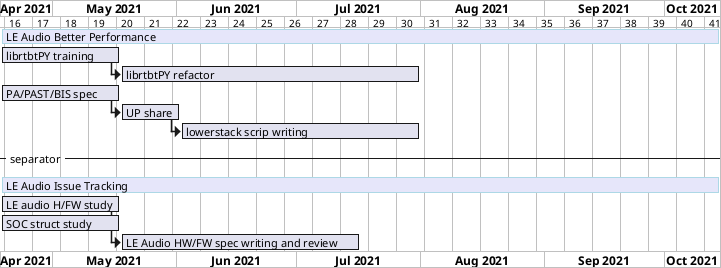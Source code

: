 @startgantt
printscale weekly
Project starts the 18th of april 2021

[LE Audio Better Performance] as [TASK1] lasts 180 days
[TASK1] is colored in Lavender/LightBlue

[librtbtPY training] as [subtask1] lasts 30 days
[librtbtPY refactor] as [subtask2] lasts 75 days
[PA/PAST/BIS spec] as [subtask3] lasts 30 days
[UP share] as [subtask4] lasts 15 days
[lowerstack scrip writing] as [subtask5] lasts 60 days

[subtask1] -> [subtask2]
[subtask3] -> [subtask4]
[subtask4] -> [subtask5]

-- separator --

[LE Audio Issue Tracking] as [TASK2] lasts 180 days
[TASK2] is colored in Lavender/LightBlue

[LE audio H/FW study] as [subtask6] lasts 30 days
[SOC struct study] as [subtask7] lasts 30 days
[LE Audio HW/FW spec writing and review] as [subtask8] lasts 60 days

[subtask6] -> [subtask8]

2021-01-18 to 2021-01-22 are named [End's committee]
2021-01-18 to 2021-01-22 are colored in salmon 
@endgantt